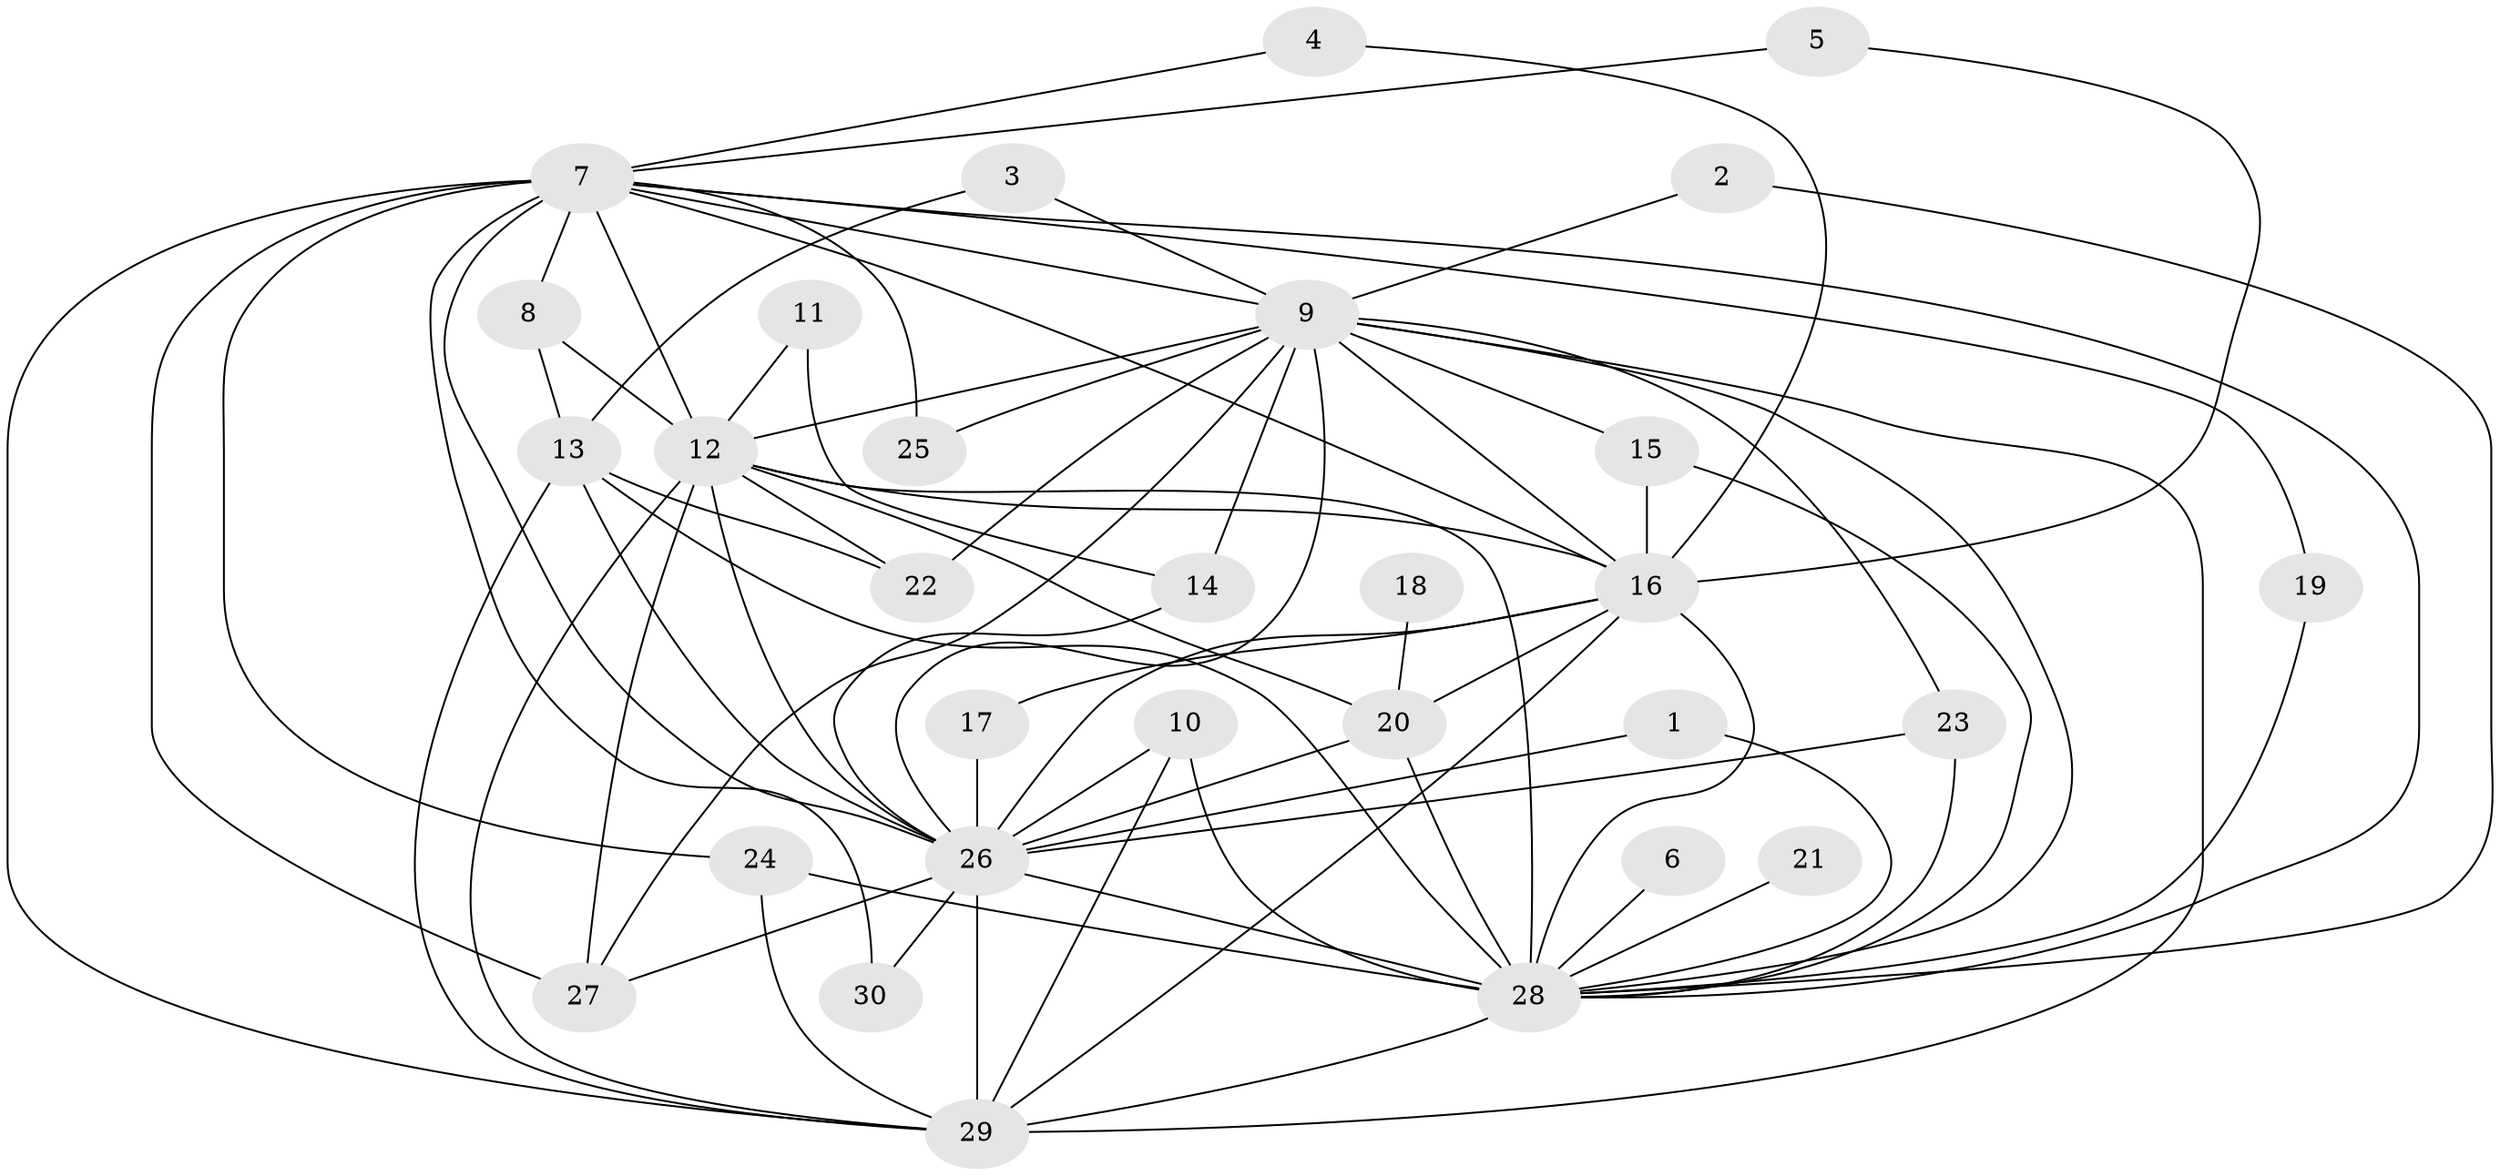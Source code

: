 // original degree distribution, {19: 0.05084745762711865, 15: 0.03389830508474576, 10: 0.01694915254237288, 12: 0.01694915254237288, 17: 0.03389830508474576, 20: 0.01694915254237288, 3: 0.15254237288135594, 4: 0.0847457627118644, 2: 0.559322033898305, 5: 0.03389830508474576}
// Generated by graph-tools (version 1.1) at 2025/49/03/09/25 03:49:45]
// undirected, 30 vertices, 75 edges
graph export_dot {
graph [start="1"]
  node [color=gray90,style=filled];
  1;
  2;
  3;
  4;
  5;
  6;
  7;
  8;
  9;
  10;
  11;
  12;
  13;
  14;
  15;
  16;
  17;
  18;
  19;
  20;
  21;
  22;
  23;
  24;
  25;
  26;
  27;
  28;
  29;
  30;
  1 -- 26 [weight=1.0];
  1 -- 28 [weight=1.0];
  2 -- 9 [weight=1.0];
  2 -- 28 [weight=1.0];
  3 -- 9 [weight=1.0];
  3 -- 13 [weight=1.0];
  4 -- 7 [weight=1.0];
  4 -- 16 [weight=1.0];
  5 -- 7 [weight=1.0];
  5 -- 16 [weight=1.0];
  6 -- 28 [weight=1.0];
  7 -- 8 [weight=1.0];
  7 -- 9 [weight=1.0];
  7 -- 12 [weight=1.0];
  7 -- 16 [weight=1.0];
  7 -- 19 [weight=1.0];
  7 -- 24 [weight=1.0];
  7 -- 25 [weight=1.0];
  7 -- 26 [weight=3.0];
  7 -- 27 [weight=1.0];
  7 -- 28 [weight=2.0];
  7 -- 29 [weight=2.0];
  7 -- 30 [weight=1.0];
  8 -- 12 [weight=1.0];
  8 -- 13 [weight=1.0];
  9 -- 12 [weight=1.0];
  9 -- 14 [weight=1.0];
  9 -- 15 [weight=1.0];
  9 -- 16 [weight=1.0];
  9 -- 22 [weight=1.0];
  9 -- 23 [weight=1.0];
  9 -- 25 [weight=2.0];
  9 -- 26 [weight=3.0];
  9 -- 27 [weight=1.0];
  9 -- 28 [weight=3.0];
  9 -- 29 [weight=1.0];
  10 -- 26 [weight=1.0];
  10 -- 28 [weight=1.0];
  10 -- 29 [weight=1.0];
  11 -- 12 [weight=1.0];
  11 -- 14 [weight=1.0];
  12 -- 16 [weight=1.0];
  12 -- 20 [weight=2.0];
  12 -- 22 [weight=1.0];
  12 -- 26 [weight=3.0];
  12 -- 27 [weight=1.0];
  12 -- 28 [weight=2.0];
  12 -- 29 [weight=2.0];
  13 -- 22 [weight=1.0];
  13 -- 26 [weight=1.0];
  13 -- 28 [weight=2.0];
  13 -- 29 [weight=1.0];
  14 -- 26 [weight=2.0];
  15 -- 16 [weight=1.0];
  15 -- 28 [weight=1.0];
  16 -- 17 [weight=1.0];
  16 -- 20 [weight=1.0];
  16 -- 26 [weight=4.0];
  16 -- 28 [weight=2.0];
  16 -- 29 [weight=1.0];
  17 -- 26 [weight=2.0];
  18 -- 20 [weight=1.0];
  19 -- 28 [weight=1.0];
  20 -- 26 [weight=1.0];
  20 -- 28 [weight=1.0];
  21 -- 28 [weight=1.0];
  23 -- 26 [weight=1.0];
  23 -- 28 [weight=1.0];
  24 -- 28 [weight=1.0];
  24 -- 29 [weight=1.0];
  26 -- 27 [weight=1.0];
  26 -- 28 [weight=7.0];
  26 -- 29 [weight=4.0];
  26 -- 30 [weight=1.0];
  28 -- 29 [weight=2.0];
}
